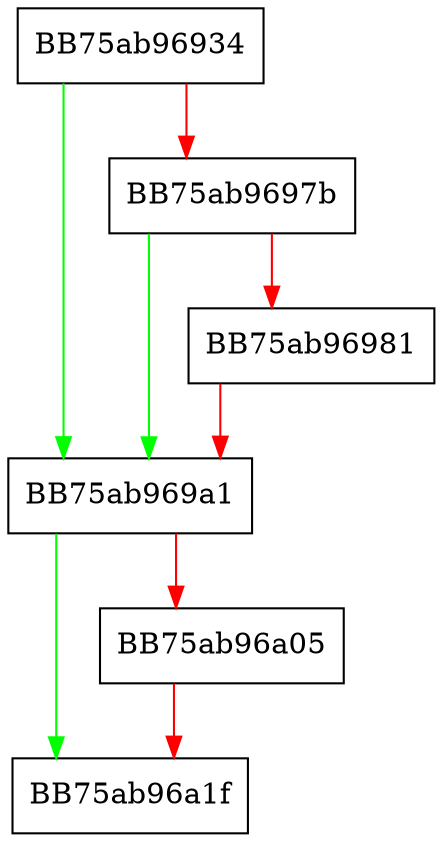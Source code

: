 digraph ReportCmdLineLowfis {
  node [shape="box"];
  graph [splines=ortho];
  BB75ab96934 -> BB75ab969a1 [color="green"];
  BB75ab96934 -> BB75ab9697b [color="red"];
  BB75ab9697b -> BB75ab969a1 [color="green"];
  BB75ab9697b -> BB75ab96981 [color="red"];
  BB75ab96981 -> BB75ab969a1 [color="red"];
  BB75ab969a1 -> BB75ab96a1f [color="green"];
  BB75ab969a1 -> BB75ab96a05 [color="red"];
  BB75ab96a05 -> BB75ab96a1f [color="red"];
}